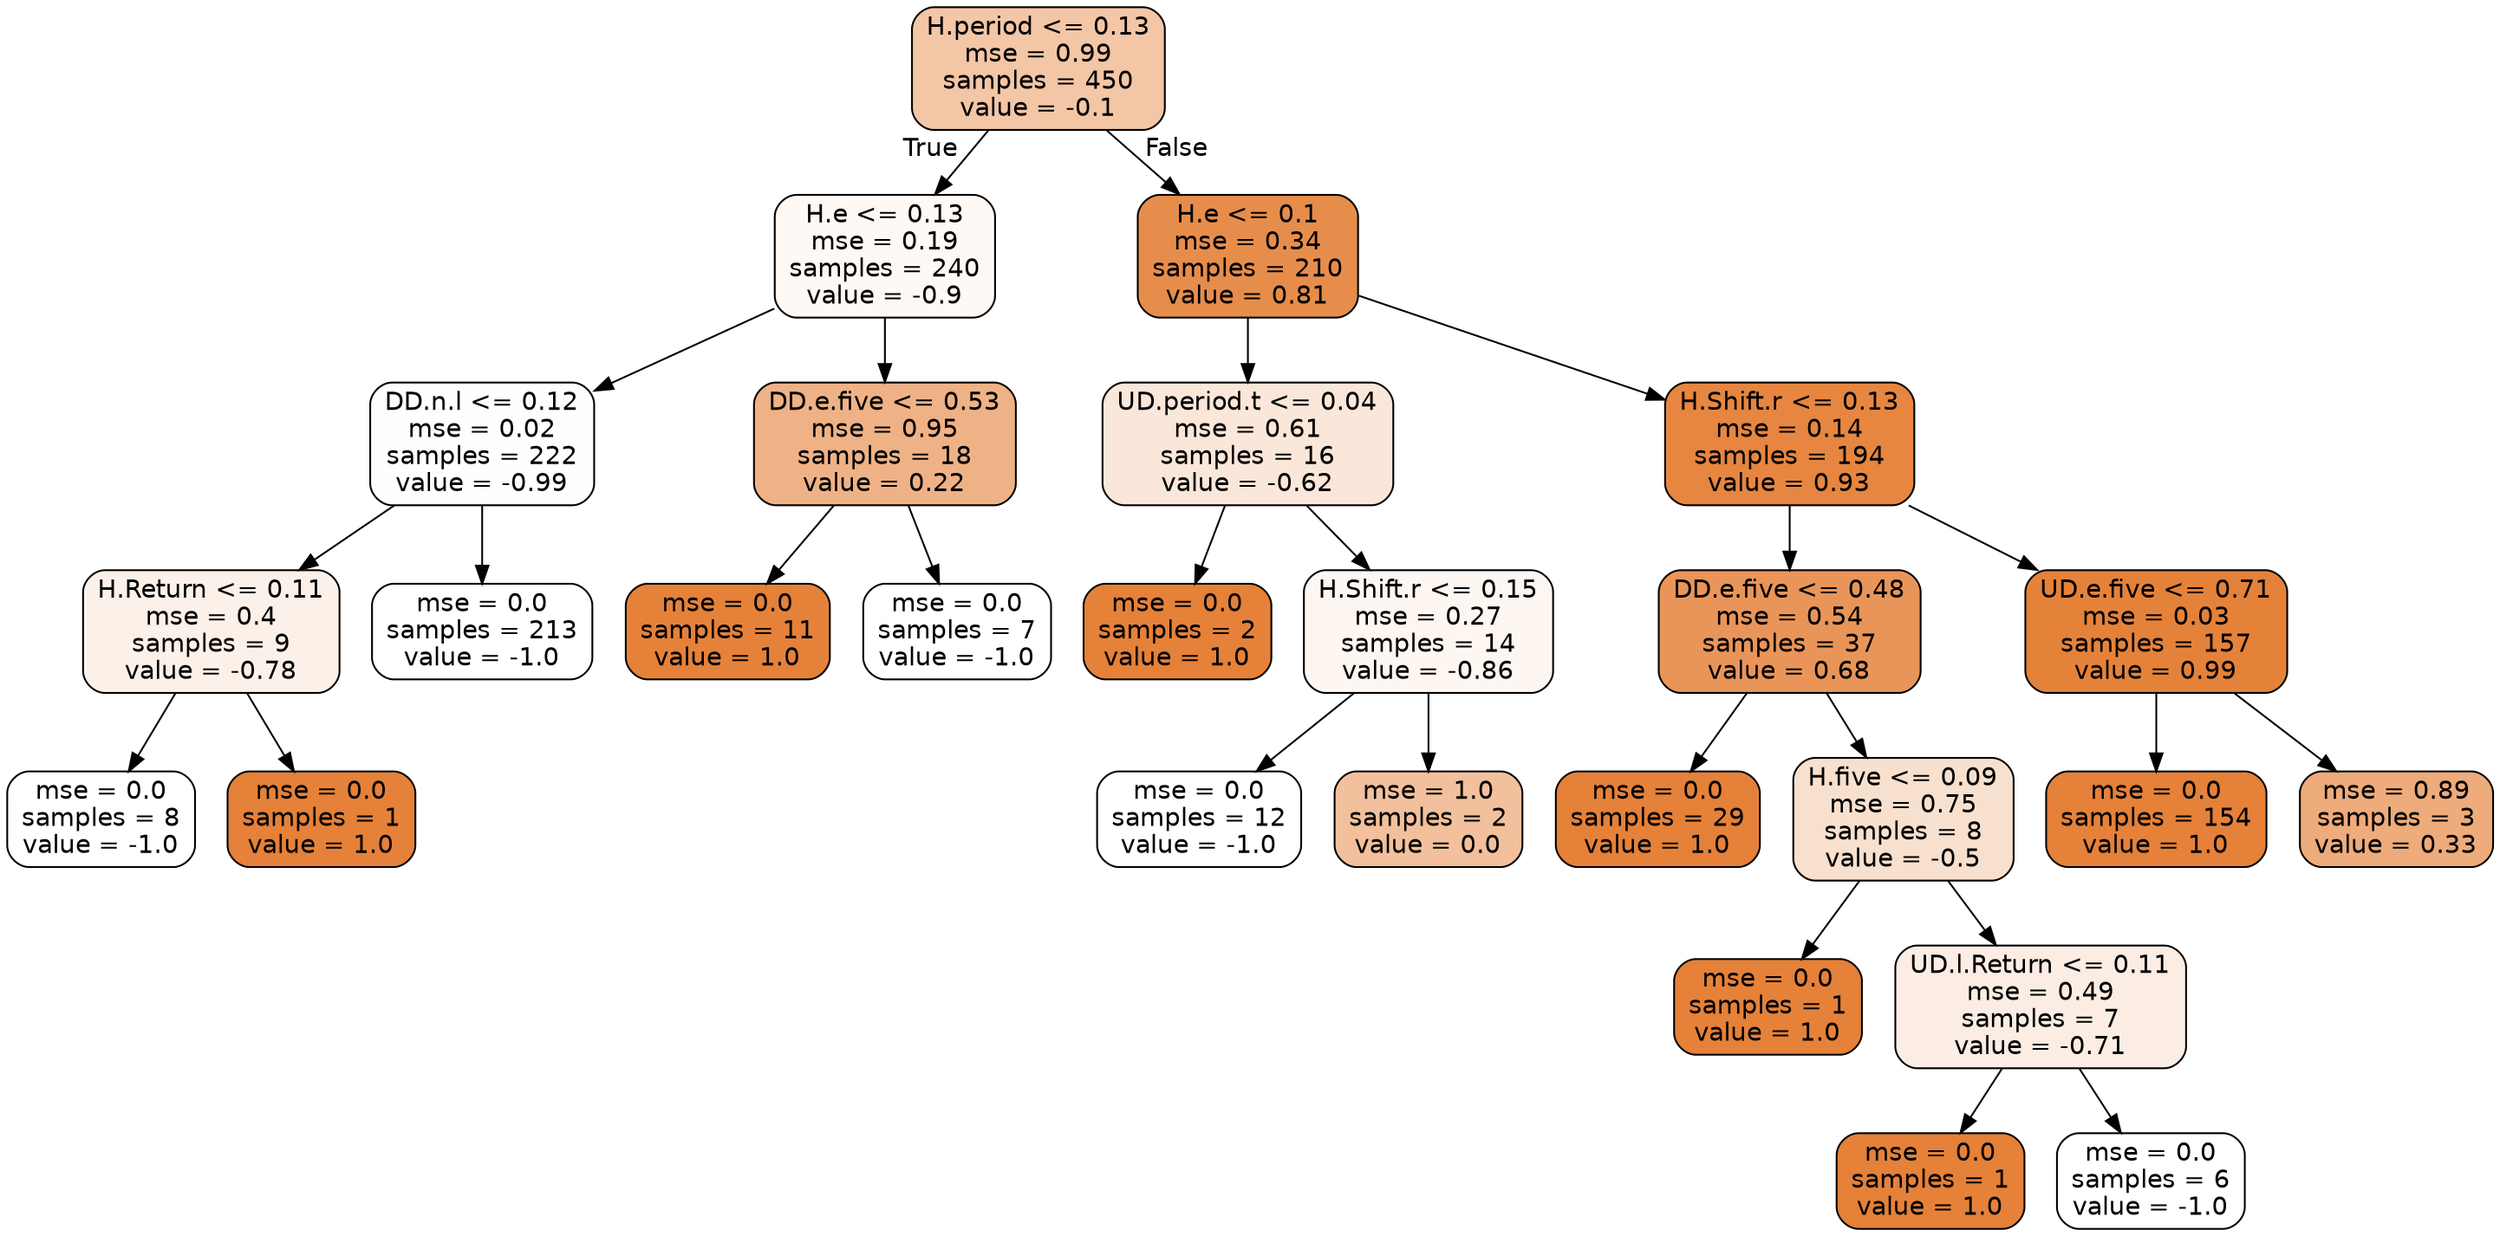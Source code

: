 digraph Tree {
node [shape=box, style="filled, rounded", color="black", fontname=helvetica] ;
edge [fontname=helvetica] ;
0 [label="H.period <= 0.13\nmse = 0.99\nsamples = 450\nvalue = -0.1", fillcolor="#f3c6a6"] ;
1 [label="H.e <= 0.13\nmse = 0.19\nsamples = 240\nvalue = -0.9", fillcolor="#fef9f5"] ;
0 -> 1 [labeldistance=2.5, labelangle=45, headlabel="True"] ;
2 [label="DD.n.l <= 0.12\nmse = 0.02\nsamples = 222\nvalue = -0.99", fillcolor="#fffefe"] ;
1 -> 2 ;
3 [label="H.Return <= 0.11\nmse = 0.4\nsamples = 9\nvalue = -0.78", fillcolor="#fcf1e9"] ;
2 -> 3 ;
4 [label="mse = 0.0\nsamples = 8\nvalue = -1.0", fillcolor="#ffffff"] ;
3 -> 4 ;
5 [label="mse = 0.0\nsamples = 1\nvalue = 1.0", fillcolor="#e58139"] ;
3 -> 5 ;
6 [label="mse = 0.0\nsamples = 213\nvalue = -1.0", fillcolor="#ffffff"] ;
2 -> 6 ;
7 [label="DD.e.five <= 0.53\nmse = 0.95\nsamples = 18\nvalue = 0.22", fillcolor="#efb286"] ;
1 -> 7 ;
8 [label="mse = 0.0\nsamples = 11\nvalue = 1.0", fillcolor="#e58139"] ;
7 -> 8 ;
9 [label="mse = 0.0\nsamples = 7\nvalue = -1.0", fillcolor="#ffffff"] ;
7 -> 9 ;
10 [label="H.e <= 0.1\nmse = 0.34\nsamples = 210\nvalue = 0.81", fillcolor="#e78d4c"] ;
0 -> 10 [labeldistance=2.5, labelangle=-45, headlabel="False"] ;
11 [label="UD.period.t <= 0.04\nmse = 0.61\nsamples = 16\nvalue = -0.62", fillcolor="#fae7da"] ;
10 -> 11 ;
12 [label="mse = 0.0\nsamples = 2\nvalue = 1.0", fillcolor="#e58139"] ;
11 -> 12 ;
13 [label="H.Shift.r <= 0.15\nmse = 0.27\nsamples = 14\nvalue = -0.86", fillcolor="#fdf6f1"] ;
11 -> 13 ;
14 [label="mse = 0.0\nsamples = 12\nvalue = -1.0", fillcolor="#ffffff"] ;
13 -> 14 ;
15 [label="mse = 1.0\nsamples = 2\nvalue = 0.0", fillcolor="#f2c09c"] ;
13 -> 15 ;
16 [label="H.Shift.r <= 0.13\nmse = 0.14\nsamples = 194\nvalue = 0.93", fillcolor="#e68640"] ;
10 -> 16 ;
17 [label="DD.e.five <= 0.48\nmse = 0.54\nsamples = 37\nvalue = 0.68", fillcolor="#e99559"] ;
16 -> 17 ;
18 [label="mse = 0.0\nsamples = 29\nvalue = 1.0", fillcolor="#e58139"] ;
17 -> 18 ;
19 [label="H.five <= 0.09\nmse = 0.75\nsamples = 8\nvalue = -0.5", fillcolor="#f8e0ce"] ;
17 -> 19 ;
20 [label="mse = 0.0\nsamples = 1\nvalue = 1.0", fillcolor="#e58139"] ;
19 -> 20 ;
21 [label="UD.l.Return <= 0.11\nmse = 0.49\nsamples = 7\nvalue = -0.71", fillcolor="#fbede3"] ;
19 -> 21 ;
22 [label="mse = 0.0\nsamples = 1\nvalue = 1.0", fillcolor="#e58139"] ;
21 -> 22 ;
23 [label="mse = 0.0\nsamples = 6\nvalue = -1.0", fillcolor="#ffffff"] ;
21 -> 23 ;
24 [label="UD.e.five <= 0.71\nmse = 0.03\nsamples = 157\nvalue = 0.99", fillcolor="#e5823a"] ;
16 -> 24 ;
25 [label="mse = 0.0\nsamples = 154\nvalue = 1.0", fillcolor="#e58139"] ;
24 -> 25 ;
26 [label="mse = 0.89\nsamples = 3\nvalue = 0.33", fillcolor="#eeab7b"] ;
24 -> 26 ;
}